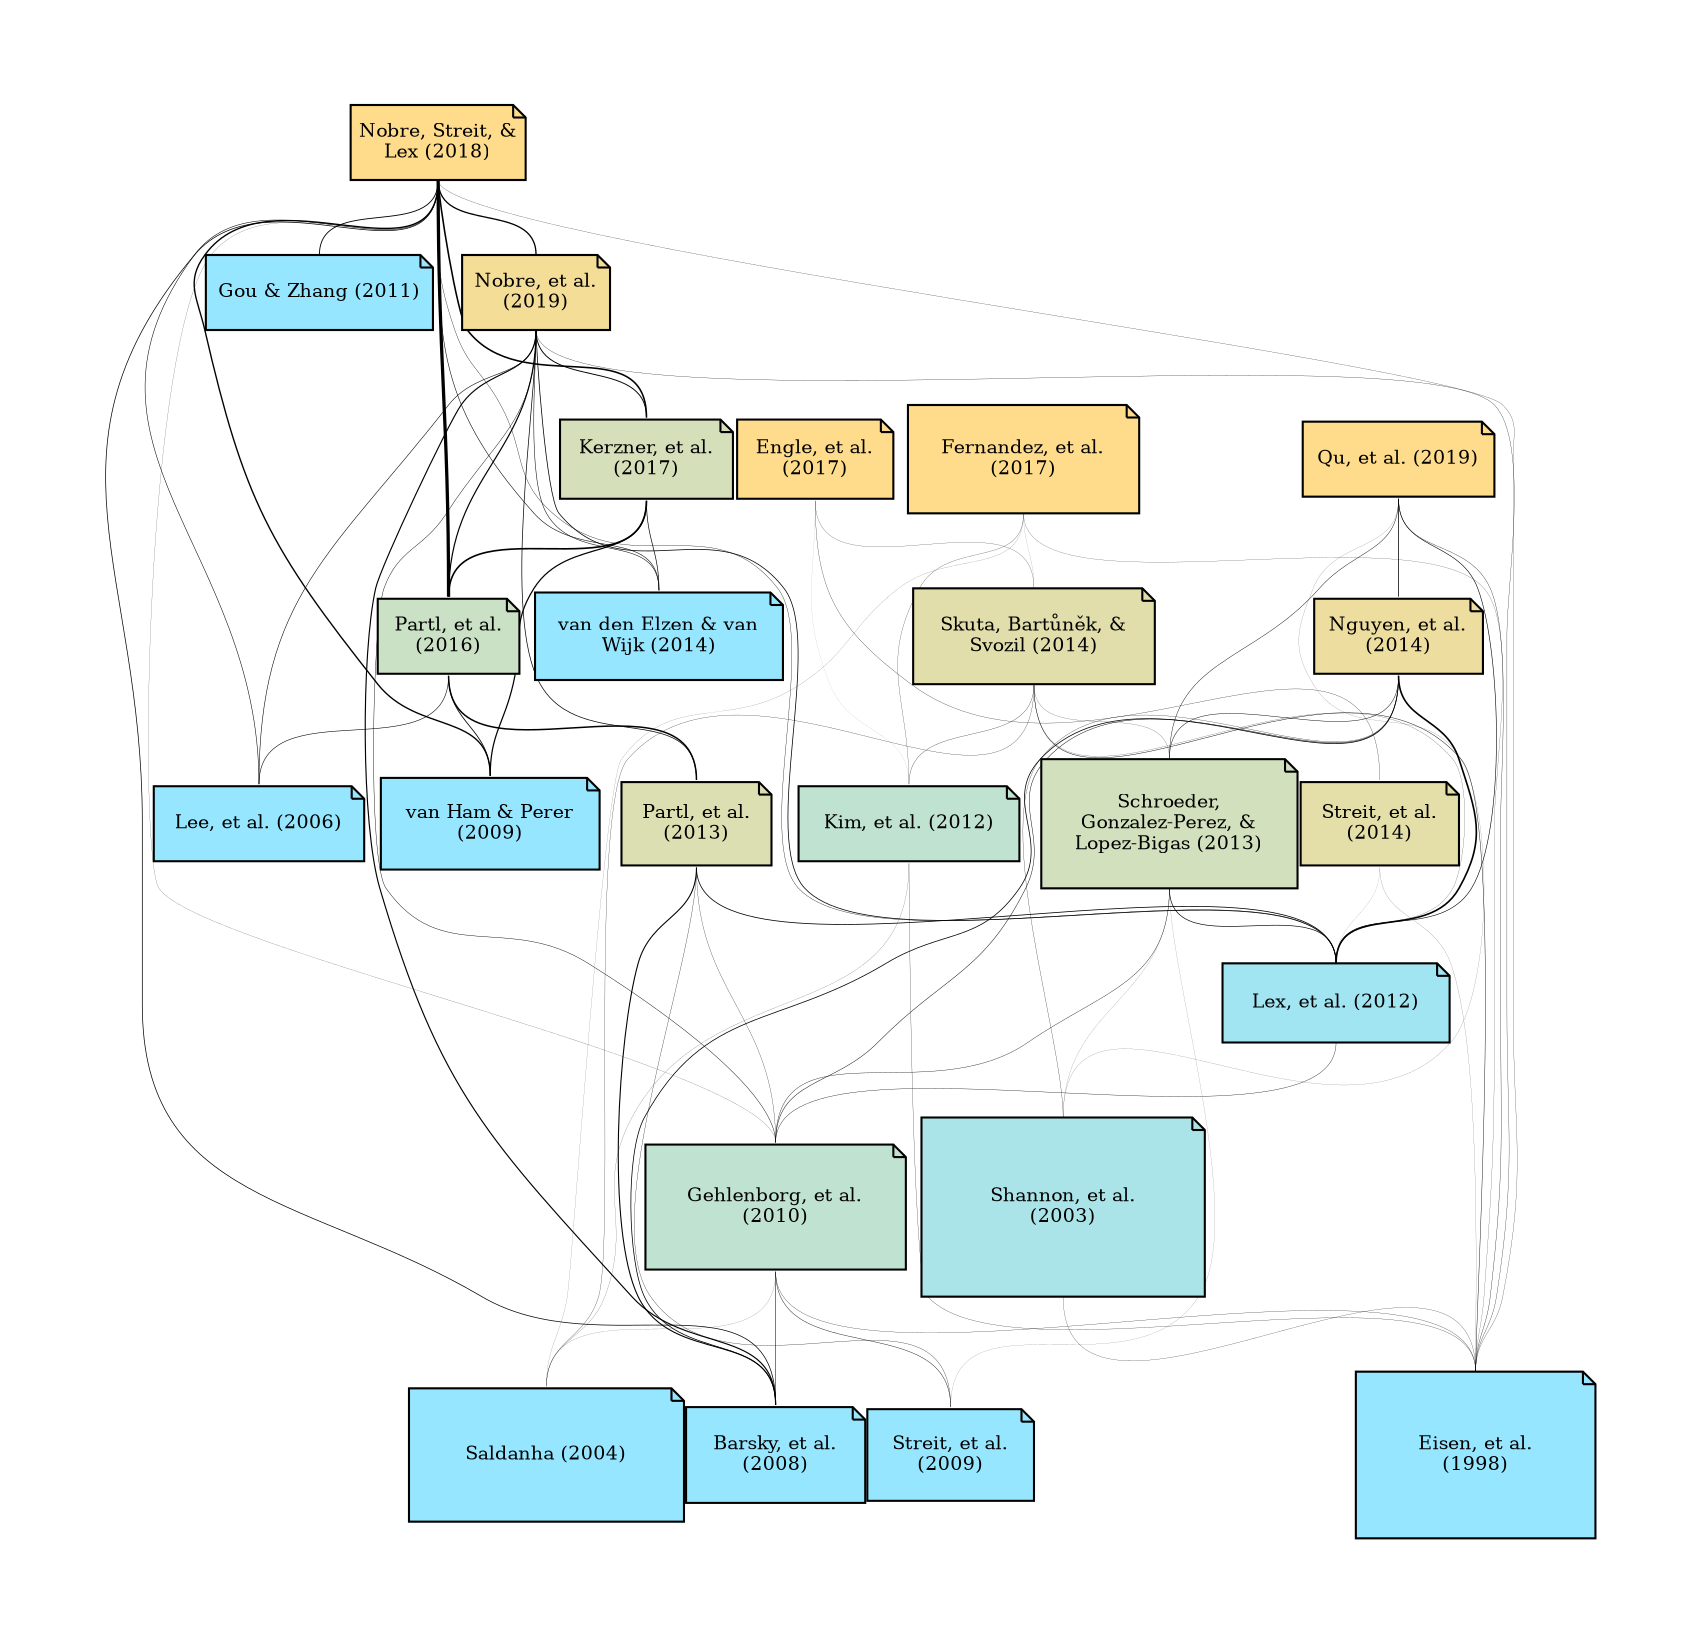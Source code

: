 digraph {

pad=0.7
layout=dot
rankdir=BT
ranksep=0.5
nodesep=0.0
splines=true
outputorder=edgesfirst

node [shape=note style=filled fontsize=9
      fillcolor=none target="_blank" ordering="in"]
edge [arrowhead=none]

14597658 [label="Shannon, et al.
(2003)" href="https://pubmed.ncbi.nlm.nih.gov/14597658/" tooltip="Title: Cytoscape: a software environment for integrated models of biomolecular interaction networks.
~
By: Shannon, Markiel, Ozier, Baliga, Wang, Ramage, Amin, Schwikowski, Ideker
Date: 2003 Nov
~
Abstract: Cytoscape is an open source software project for integrating biomolecular interaction networks with high-throughput expression data and other molecular states into a unified conceptual framework. Although applicable to any system of molecular components and interactions, Cytoscape is most powerful when used in conjunction with large databases of protein-protein, protein-DNA, and genetic interactions that are increasingly available for humans and model organisms. Cytoscape's software Core provides basic functionality to layout and query the network; to visually integrate the network with expression profiles, phenotypes, and other molecular states; and to link the network to databases of functional annotations. The Core is extensible through a straightforward plug-in architecture, allowing rapid development of additional computational analyses and features. Several case studies of Cytoscape plug-ins are surveyed, including a search for interaction pathways correlating with changes in gene expression, a study of protein complexes involved in cellular recovery to DNA damage, inference of a combined physical/functional interaction network for Halobacterium, and an interface to detailed stochastic/kinetic gene regulatory models.
~
PMID: 14597658
Journal: Genome research" fillcolor="#ABE4E8" margin=0.46116321117085995]
    15180930 [label="Saldanha (2004)" href="https://pubmed.ncbi.nlm.nih.gov/15180930/" tooltip="Title: Java Treeview--extensible visualization of microarray data.
~
By: Saldanha
Date: 2004 Nov 22
~
Abstract: Open source software encourages innovation by allowing users to extend the functionality of existing applications. Treeview is a popular application for the visualization of microarray data, but is closed-source and platform-specific, which limits both its current utility and suitability as a platform for further development. Java Treeview is an open-source, cross-platform rewrite that handles very large datasets well, and supports extensions to the file format that allow the results of additional analysis to be visualized and compared. The combination of a general file format and open source makes Java Treeview an attractive choice for solving a class of visualization problems. An applet version is also available that can be used on any website with no special server-side setup.
~
PMID: 15180930
Journal: Bioinformatics (Oxford, England)" fillcolor="#96E6FF" margin=0.3731979026831504]
    17073365 [label="Lee, et al. (2006)" href="https://pubmed.ncbi.nlm.nih.gov/17073365/" tooltip="Title: TreePlus: interactive exploration of networks with enhanced tree layouts.
~
By: Lee, Parr, Plaisant, Bederson, Veksler, Gray, Kotfila
Date: 2006 Nov-Dec
~
Abstract: Despite extensive research, it is still difficult to produce effective interactive layouts for large graphs. Dense layout and occlusion make food webs, ontologies, and social networks difficult to understand and interact with. We propose a new interactive Visual Analytics component called TreePlus that is based on a tree-style layout. TreePlus reveals the missing graph structure with visualization and interaction while maintaining good readability. To support exploration of the local structure of the graph and gathering of information from the extensive reading of labels, we use a guiding metaphor of 'Plant a seed and watch it grow.' It allows users to start with a node and expand the graph as needed, which complements the classic overview techniques that can be effective at (but often limited to) revealing clusters. We describe our design goals, describe the interface, and report on a controlled user study with 28 participants comparing TreePlus with a traditional graph interface for six tasks. In general, the advantage of TreePlus over the traditional interface increased as the density of the displayed data increased. Participants also reported higher levels of confidence in their answers with TreePlus and most of them preferred TreePlus.
~
PMID: 17073365
Journal: IEEE transactions on visualization and computer graphics" fillcolor="#96E6FF" margin=0.1345098040014257]
    18988971 [label="Barsky, et al.
(2008)" href="https://pubmed.ncbi.nlm.nih.gov/18988971/" tooltip="Title: Cerebral: visualizing multiple experimental conditions on a graph with biological context.
~
By: Barsky, Munzner, Gardy, Kincaid
Date: 2008 Nov-Dec
~
Abstract: Systems biologists use interaction graphs to model the behavior of biological systems at the molecular level. In an iterative process, such biologists observe the reactions of living cells under various experimental conditions, view the results in the context of the interaction graph, and then propose changes to the graph model. These graphs ser ve as a form of dynamic knowledge representation of the biological system being studied and evolve as new insight is gained from the experimental data. While numerous graph layout and drawing packages are available, these tools did not fully meet the needs of our immunologist collaborators. In this paper, we describe the data information display needs of these immunologists and translate them into design decisions. These decisions led us to create Cerebral, a system that uses a biologically guided graph layout and incorporates experimental data directly into the graph display. Small multiple views of different experimental conditions and a data-driven parallel coordinates view enable correlations between experimental conditions to be analyzed at the same time that the data is viewed in the graph context. This combination of coordinated views allows the biologist to view the data from many different perspectives simultaneously. To illustrate the typical analysis tasks performed, we analyze two datasets using Cerebral. Based on feedback from our collaborators we conclude that Cerebral is a valuable tool for analyzing experimental data in the context of an interaction graph model.
~
PMID: 18988971
Journal: IEEE transactions on visualization and computer graphics" fillcolor="#96E6FF" margin=0.1842422680822206]
    19620095 [label="Streit, et al.
(2009)" href="https://pubmed.ncbi.nlm.nih.gov/19620095/" tooltip="Title: Caleydo: connecting pathways and gene expression.
~
By: Streit, Lex, Kalkusch, Zatloukal, Schmalstieg
Date: 2009 Oct 15
~
Abstract: Understanding the relationships between pathways and the altered expression of their components in disease conditions can be addressed in a visual data analysis process. Caleydo uses novel visualization techniques to support life science experts in their analysis of gene expression data in the context of pathways and functions of individual genes. Pathways and gene expression visualizations are placed in a 3D scene where selected entities (i.e. genes) are visually connected. This allows Caleydo to seamlessly integrate interactive gene expression visualization with cross-database pathway exploration.
~
PMID: 19620095
Journal: Bioinformatics (Oxford, England)" fillcolor="#96E6FF" margin=0.16461280356782382]
    19834159 [label="van Ham & Perer
(2009)" href="https://pubmed.ncbi.nlm.nih.gov/19834159/" tooltip="Title: 'Search, show context, expand on demand': supporting large graph exploration with degree-of-interest.
~
By: van Ham, Perer
Date: 2009 Nov-Dec
~
Abstract: A common goal in graph visualization research is the design of novel techniques for displaying an overview of an entire graph. However, there are many situations where such an overview is not relevant or practical for users, as analyzing the global structure may not be related to the main task of the users that have semi-specific information needs. Furthermore, users accessing large graph databases through an online connection or users running on less powerful (mobile) hardware simply do not have the resources needed to compute these overviews. In this paper, we advocate an interaction model that allows users to remotely browse the immediate context graph around a specific node of interest. We show how Furnas' original degree of interest function can be adapted from trees to graphs and how we can use this metric to extract useful contextual subgraphs, control the complexity of the generated visualization and direct users to interesting datapoints in the context. We demonstrate the effectiveness of our approach with an exploration of a dense online database containing over 3 million legal citations.
~
PMID: 19834159
Journal: IEEE transactions on visualization and computer graphics" fillcolor="#96E6FF" margin=0.16760912590556815]
    20195258 [label="Gehlenborg, et al.
(2010)" href="https://pubmed.ncbi.nlm.nih.gov/20195258/" tooltip="Title: Visualization of omics data for systems biology.
~
By: Gehlenborg, O'Donoghue, Baliga, Goesmann, Hibbs, Kitano, Kohlbacher, Neuweger, Schneider, Tenenbaum, Gavin
Date: 2010 Mar
~
Abstract: High-throughput studies of biological systems are rapidly accumulating a wealth of 'omics'-scale data. Visualization is a key aspect of both the analysis and understanding of these data, and users now have many visualization methods and tools to choose from. The challenge is to create clear, meaningful and integrated visualizations that give biological insight, without being overwhelmed by the intrinsic complexity of the data. In this review, we discuss how visualization tools are being used to help interpret protein interaction, gene expression and metabolic profile data, and we highlight emerging new directions.
~
PMID: 20195258
Journal: Nature methods" fillcolor="#C0E2D1" margin=0.2771841606536499]
    22034366 [label="Gou & Zhang (2011)" href="https://pubmed.ncbi.nlm.nih.gov/22034366/" tooltip="Title: TreeNetViz: revealing patterns of networks over tree structures.
~
By: Gou, Zhang
Date: 2011 Dec
~
Abstract: Network data often contain important attributes from various dimensions such as social affiliations and areas of expertise in a social network. If such attributes exhibit a tree structure, visualizing a compound graph consisting of tree and network structures becomes complicated. How to visually reveal patterns of a network over a tree has not been fully studied. In this paper, we propose a compound graph model, TreeNet, to support visualization and analysis of a network at multiple levels of aggregation over a tree. We also present a visualization design, TreeNetViz, to offer the multiscale and cross-scale exploration and interaction of a TreeNet graph. TreeNetViz uses a Radial, Space-Filling (RSF) visualization to represent the tree structure, a circle layout with novel optimization to show aggregated networks derived from TreeNet, and an edge bundling technique to reduce visual complexity. Our circular layout algorithm reduces both total edge-crossings and edge length and also considers hierarchical structure constraints and edge weight in a TreeNet graph. These experiments illustrate that the algorithm can reduce visual cluttering in TreeNet graphs. Our case study also shows that TreeNetViz has the potential to support the analysis of a compound graph by revealing multiscale and cross-scale network patterns.
~
PMID: 22034366
Journal: IEEE transactions on visualization and computer graphics" fillcolor="#96E6FF" margin=0.08010299956639813]
    23346040 [label="Kim, et al. (2012)" href="https://pubmed.ncbi.nlm.nih.gov/23346040/" tooltip="Title: QCanvas: An Advanced Tool for Data Clustering and Visualization of Genomics Data.
~
By: Kim, Park, He, Lee, Yoon
Date: 2012 Dec
~
Abstract: We developed a user-friendly, interactive program to simultaneously cluster and visualize omics data, such as DNA and protein array profiles. This program provides diverse algorithms for the hierarchical clustering of two-dimensional data. The clustering results can be interactively visualized and optimized on a heatmap. The present tool does not require any prior knowledge of scripting languages to carry out the data clustering and visualization. Furthermore, the heatmaps allow the selective display of data points satisfying user-defined criteria. For example, a clustered heatmap of experimental values can be differentially visualized based on statistical values, such as p-values. Including diverse menu-based display options, QCanvas provides a convenient graphical user interface for pattern analysis and visualization with high-quality graphics.
~
PMID: 23346040
Journal: Genomics & informatics" fillcolor="#C0E2D1" margin=0.1730448921378274]
    23363777 [label="Schroeder,
Gonzalez-Perez, &
Lopez-Bigas (2013)" href="https://pubmed.ncbi.nlm.nih.gov/23363777/" tooltip="Title: Visualizing multidimensional cancer genomics data.
~
By: Schroeder, Gonzalez-Perez, Lopez-Bigas
Date: 2013
~
Abstract: Cancer genomics projects employ high-throughput technologies to identify the complete catalog of somatic alterations that characterize the genome, transcriptome and epigenome of cohorts of tumor samples. Examples include projects carried out by the International Cancer Genome Consortium (ICGC) and The Cancer Genome Atlas (TCGA). A crucial step in the extraction of knowledge from the data is the exploration by experts of the different alterations, as well as the multiple relationships between them. To that end, the use of intuitive visualization tools that can integrate different types of alterations with clinical data is essential to the field of cancer genomics. Here, we review effective and common visualization techniques for exploring oncogenomics data and discuss a selection of tools that allow researchers to effectively visualize multidimensional oncogenomics datasets. The review covers visualization methods employed by tools such as Circos, Gitools, the Integrative Genomics Viewer, Cytoscape, Savant Genome Browser, StratomeX and platforms such as cBio Cancer Genomics Portal, IntOGen, the UCSC Cancer Genomics Browser, the Regulome Explorer and the Cancer Genome Workbench.
~
PMID: 23363777
Journal: Genome medicine" fillcolor="#D2E0BD" margin=0.21989700043360189]
    24564375 [label="Partl, et al.
(2013)" href="https://pubmed.ncbi.nlm.nih.gov/24564375/" tooltip="Title: enRoute: dynamic path extraction from biological pathway maps for exploring heterogeneous experimental datasets.
~
By: Partl, Lex, Streit, Kalkofen, Kashofer, Schmalstieg
Date: 2013
~
Abstract: Jointly analyzing biological pathway maps and experimental data is critical for understanding how biological processes work in different conditions and why different samples exhibit certain characteristics. This joint analysis, however, poses a significant challenge for visualization. Current techniques are either well suited to visualize large amounts of pathway node attributes, or to represent the topology of the pathway well, but do not accomplish both at the same time. To address this we introduce enRoute, a technique that enables analysts to specify a path of interest in a pathway, extract this path into a separate, linked view, and show detailed experimental data associated with the nodes of this extracted path right next to it. This juxtaposition of the extracted path and the experimental data allows analysts to simultaneously investigate large amounts of potentially heterogeneous data, thereby solving the problem of joint analysis of topology and node attributes. As this approach does not modify the layout of pathway maps, it is compatible with arbitrary graph layouts, including those of hand-crafted, image-based pathway maps. We demonstrate the technique in context of pathways from the KEGG and the Wikipathways databases. We apply experimental data from two public databases, the Cancer Cell Line Encyclopedia (CCLE) and The Cancer Genome Atlas (TCGA) that both contain a wide variety of genomic datasets for a large number of samples. In addition, we make use of a smaller dataset of hepatocellular carcinoma and common xenograft models. To verify the utility of enRoute, domain experts conducted two case studies where they explore data from the CCLE and the hepatocellular carcinoma datasets in the context of relevant pathways.
~
PMID: 24564375
Journal: BMC bioinformatics" fillcolor="#DCDFB2" margin=0.1454242509439325]
    24748858 [label="Nguyen, et al.
(2014)" href="https://pubmed.ncbi.nlm.nih.gov/24748858/" tooltip="Title: Interactive Visualization for Patient-to-Patient Comparison.
~
By: Nguyen, Nelmes, Huang, Simoff, Catchpoole
Date: 2014 Mar
~
Abstract: A visual analysis approach and the developed supporting technology provide a comprehensive solution for analyzing large and complex integrated genomic and biomedical data. This paper presents a methodology that is implemented as an interactive visual analysis technology for extracting knowledge from complex genetic and clinical data and then visualizing it in a meaningful and interpretable way. By synergizing the domain knowledge into development and analysis processes, we have developed a comprehensive tool that supports a seamless patient-to-patient analysis, from an overview of the patient population in the similarity space to the detailed views of genes. The system consists of multiple components enabling the complete analysis process, including data mining, interactive visualization, analytical views, and gene comparison. We demonstrate our approach with medical scientists on a case study of childhood cancer patients on how they use the tool to confirm existing hypotheses and to discover new scientific insights.
~
PMID: 24748858
Journal: Genomics & informatics" fillcolor="#EDDD9F" margin=0.09771212547196625]
    25078951 [label="Streit, et al.
(2014)" href="https://pubmed.ncbi.nlm.nih.gov/25078951/" tooltip="Title: Furby: fuzzy force-directed bicluster visualization.
~
By: Streit, Gratzl, Gillhofer, Mayr, Mitterecker, Hochreiter
Date: 2014
~
Abstract: Cluster analysis is widely used to discover patterns in multi-dimensional data. Clustered heatmaps are the standard technique for visualizing one-way and two-way clustering results. In clustered heatmaps, rows and/or columns are reordered, resulting in a representation that shows the clusters as contiguous blocks. However, for biclustering results, where clusters can overlap, it is not possible to reorder the matrix in this way without duplicating rows and/or columns.
~
PMID: 25078951
Journal: BMC bioinformatics" fillcolor="#E4DEA8" margin=0.1345098040014257]
    25264459 [label="Skuta, Bartůněk, &
Svozil (2014)" href="https://pubmed.ncbi.nlm.nih.gov/25264459/" tooltip="Title: InCHlib - interactive cluster heatmap for web applications.
~
By: Skuta, Bartůněk, Svozil
Date: 2014 Dec
~
Abstract: Hierarchical clustering is an exploratory data analysis method that reveals the groups (clusters) of similar objects. The result of the hierarchical clustering is a tree structure called dendrogram that shows the arrangement of individual clusters. To investigate the row/column hierarchical cluster structure of a data matrix, a visualization tool called 'cluster heatmap' is commonly employed. In the cluster heatmap, the data matrix is displayed as a heatmap, a 2-dimensional array in which the colour of each element corresponds to its value. The rows/columns of the matrix are ordered such that similar rows/columns are near each other. The ordering is given by the dendrogram which is displayed on the side of the heatmap.
~
PMID: 25264459
Journal: Journal of cheminformatics" fillcolor="#E1DEAC" margin=0.18010299956639814]
    26356945 [label="van den Elzen & van
Wijk (2014)" href="https://pubmed.ncbi.nlm.nih.gov/26356945/" tooltip="Title: Multivariate Network Exploration and Presentation: From Detail to Overview via Selections and Aggregations.
~
By: van den Elzen, van Wijk
Date: 2014 Dec
~
Abstract: Network data is ubiquitous; e-mail traffic between persons, telecommunication, transport and financial networks are some examples. Often these networks are large and multivariate, besides the topological structure of the network, multivariate data on the nodes and links is available. Currently, exploration and analysis methods are focused on a single aspect; the network topology or the multivariate data. In addition, tools and techniques are highly domain specific and require expert knowledge. We focus on the non-expert user and propose a novel solution for multivariate network exploration and analysis that tightly couples structural and multivariate analysis. In short, we go from Detail to Overview via Selections and Aggregations (DOSA): users are enabled to gain insights through the creation of selections of interest (manually or automatically), and producing high-level, infographic-style overviews simultaneously. Finally, we present example explorations on real-world datasets that demonstrate the effectiveness of our method for the exploration and understanding of multivariate networks where presentation of findings comes for free.
~
PMID: 26356945
Journal: IEEE transactions on visualization and computer graphics" fillcolor="#96E6FF" margin=0.15000000000000002]
    27942089 [label="Lex, et al. (2012)" href="https://pubmed.ncbi.nlm.nih.gov/27942089/" tooltip="Title: StratomeX: Visual Analysis of Large-Scale Heterogeneous Genomics Data for Cancer Subtype Characterization.
~
By: Lex, Streit, Schulz, Partl, Schmalstieg, Park, Gehlenborg
Date: 2012 Jun
~
Abstract: Identification and characterization of cancer subtypes are important areas of research that are based on the integrated analysis of multiple heterogeneous genomics datasets. Since there are no tools supporting this process, much of this work is done using ad-hoc scripts and static plots, which is inefficient and limits visual exploration of the data. To address this, we have developed StratomeX, an integrative visualization tool that allows investigators to explore the relationships of candidate subtypes across multiple genomic data types such as gene expression, DNA methylation, or copy number data. StratomeX represents datasets as columns and subtypes as bricks in these columns. Ribbons between the columns connect bricks to show subtype relationships across datasets. Drill-down features enable detailed exploration. StratomeX provides insights into the functional and clinical implications of candidate subtypes by employing small multiples, which allow investigators to assess the effect of subtypes on molecular pathways or outcomes such as patient survival. As the configuration of viewing parameters in such a multi-dataset, multi-view scenario is complex, we propose a meta visualization and configuration interface for dataset dependencies and data-view relationships. StratomeX is developed in close collaboration with domain experts. We describe case studies that illustrate how investigators used the tool to explore subtypes in large datasets and demonstrate how they efficiently replicated findings from the literature and gained new insights into the data.
~
PMID: 27942089
Journal: Computer graphics forum : journal of the European Association for Computer Graphics" fillcolor="#A1E4F2" margin=0.19771212547196626]
    27942090 [label="Partl, et al.
(2016)" href="https://pubmed.ncbi.nlm.nih.gov/27942090/" tooltip="Title: Pathfinder: Visual Analysis of Paths in Graphs.
~
By: Partl, Gratzl, Streit, Wassermann, Pfister, Schmalstieg, Lex
Date: 2016 Jun
~
Abstract: The analysis of paths in graphs is highly relevant in many domains. Typically, path-related tasks are performed in node-link layouts. Unfortunately, graph layouts often do not scale to the size of many real world networks. Also, many networks are multivariate, i.e., contain rich attribute sets associated with the nodes and edges. These attributes are often critical in judging paths, but directly visualizing attributes in a graph layout exacerbates the scalability problem. In this paper, we present visual analysis solutions dedicated to path-related tasks in large and highly multivariate graphs. We show that by focusing on paths, we can address the scalability problem of multivariate graph visualization, equipping analysts with a powerful tool to explore large graphs. We introduce Pathfinder (Figure 1), a technique that provides visual methods to query paths, while considering various constraints. The resulting set of paths is visualized in both a ranked list and as a node-link diagram. For the paths in the list, we display rich attribute data associated with nodes and edges, and the node-link diagram provides topological context. The paths can be ranked based on topological properties, such as path length or average node degree, and scores derived from attribute data. Pathfinder is designed to scale to graphs with tens of thousands of nodes and edges by employing strategies such as incremental query results. We demonstrate Pathfinder's fitness for use in scenarios with data from a coauthor network and biological pathways.
~
PMID: 27942090
Journal: Computer graphics forum : journal of the European Association for Computer Graphics" fillcolor="#CAE1C5" margin=0.11020599913279625]
    28251868 [label="Engle, et al.
(2017)" href="https://pubmed.ncbi.nlm.nih.gov/28251868/" tooltip="Title: Unboxing cluster heatmaps.
~
By: Engle, Whalen, Joshi, Pollard
Date: 2017 Feb 15
~
Abstract: Cluster heatmaps are commonly used in biology and related fields to reveal hierarchical clusters in data matrices. This visualization technique has high data density and reveal clusters better than unordered heatmaps alone. However, cluster heatmaps have known issues making them both time consuming to use and prone to error. We hypothesize that visualization techniques without the rigid grid constraint of cluster heatmaps will perform better at clustering-related tasks.
~
PMID: 28251868
Journal: BMC bioinformatics" fillcolor="#FFDC8C" margin=0.12781512503836437]
    28994825 [label="Fernandez, et al.
(2017)" href="https://pubmed.ncbi.nlm.nih.gov/28994825/" tooltip="Title: Clustergrammer, a web-based heatmap visualization and analysis tool for high-dimensional biological data.
~
By: Fernandez, Gundersen, Rahman, Grimes, Rikova, Hornbeck, Ma'ayan
Date: 2017 10 10
~
Abstract: Most tools developed to visualize hierarchically clustered heatmaps generate static images. Clustergrammer is a web-based visualization tool with interactive features such as: zooming, panning, filtering, reordering, sharing, performing enrichment analysis, and providing dynamic gene annotations. Clustergrammer can be used to generate shareable interactive visualizations by uploading a data table to a web-site, or by embedding Clustergrammer in Jupyter Notebooks. The Clustergrammer core libraries can also be used as a toolkit by developers to generate visualizations within their own applications. Clustergrammer is demonstrated using gene expression data from the cancer cell line encyclopedia (CCLE), original post-translational modification data collected from lung cancer cells lines by a mass spectrometry approach, and original cytometry by time of flight (CyTOF) single-cell proteomics data from blood. Clustergrammer enables producing interactive web based visualizations for the analysis of diverse biological data.
~
PMID: 28994825
Journal: Scientific data" fillcolor="#FFDC8C" margin=0.22242758696007892]
    29479126 [label="Kerzner, et al.
(2017)" href="https://pubmed.ncbi.nlm.nih.gov/29479126/" tooltip="Title: Graffinity: Visualizing Connectivity in Large Graphs.
~
By: Kerzner, Lex, Sigulinsky, Umess, Jones, Marc, Meyer
Date: 2017 Jun
~
Abstract: Multivariate graphs are prolific across many fields, including transportation and neuroscience. A key task in graph analysis is the exploration of connectivity, to, for example, analyze how signals flow through neurons, or to explore how well different cities are connected by flights. While standard node-link diagrams are helpful in judging connectivity, they do not scale to large networks. Adjacency matrices also do not scale to large networks and are only suitable to judge connectivity of adjacent nodes. A key approach to realize scalable graph visualization are queries: instead of displaying the whole network, only a relevant subset is shown. Query-based techniques for analyzing connectivity in graphs, however, can also easily suffer from cluttering if the query result is big enough. To remedy this, we introduce techniques that provide an overview of the connectivity and reveal details on demand. We have two main contributions: (1) two novel visualization techniques that work in concert for summarizing graph connectivity; and (2) Graffinity, an open-source implementation of these visualizations supplemented by detail views to enable a complete analysis workflow. Graffinity was designed in a close collaboration with neuroscientists and is optimized for connectomics data analysis, yet the technique is applicable across domains. We validate the connectivity overview and our open-source tool with illustrative examples using flight and connectomics data.
~
PMID: 29479126
Journal: Computer graphics forum : journal of the European Association for Computer Graphics" fillcolor="#D5E0BA" margin=0.1198970004336019]
    29993603 [label="Nobre, et al.
(2019)" href="https://pubmed.ncbi.nlm.nih.gov/29993603/" tooltip="Title: Lineage: Visualizing Multivariate Clinical Data in Genealogy Graphs.
~
By: Nobre, Gehlenborg, Coon, Lex
Date: 2019 03
~
Abstract: The majority of diseases that are a significant challenge for public and individual heath are caused by a combination of hereditary and environmental factors. In this paper we introduce Lineage, a novel visual analysis tool designed to support domain experts who study such multifactorial diseases in the context of genealogies. Incorporating familial relationships between cases with other data can provide insights into shared genomic variants and shared environmental exposures that may be implicated in such diseases. We introduce a data and task abstraction, and argue that the problem of analyzing such diseases based on genealogical, clinical, and genetic data can be mapped to a multivariate graph visualization problem. The main contribution of our design study is a novel visual representation for tree-like, multivariate graphs, which we apply to genealogies and clinical data about the individuals in these families. We introduce data-driven aggregation methods to scale to multiple families. By designing the genealogy graph layout to align with a tabular view, we are able to incorporate extensive, multivariate attributes in the analysis of the genealogy without cluttering the graph. We validate our designs by conducting case studies with our domain collaborators.
~
PMID: 29993603
Journal: IEEE transactions on visualization and computer graphics" fillcolor="#F4DD97" margin=0.08010299956639813]
    30188828 [label="Nobre, Streit, &
Lex (2018)" href="https://pubmed.ncbi.nlm.nih.gov/30188828/" tooltip="Title: Juniper: A Tree+ Table Approach to Multivariate Graph Visualization.
~
By: Nobre, Streit, Lex
Date: 2018 Sep 03
~
Abstract: Analyzing large, multivariate graphs is an important problem in many domains, yet such graphs are challenging to visualize. In this paper, we introduce a novel, scalable, tree+table multivariate graph visualization technique, which makes many tasks related to multivariate graph analysis easier to achieve. The core principle we follow is to selectively query for nodes or subgraphs of interest and visualize these subgraphs as a spanning tree of the graph. The tree is laid out linearly, which enables us to juxtapose the nodes with a table visualization where diverse attributes can be shown. We also use this table as an adjacency matrix, so that the resulting technique is a hybrid node-link/adjacency matrix technique. We implement this concept in Juniper and complement it with a set of interaction techniques that enable analysts to dynamically grow, restructure, and aggregate the tree, as well as change the layout or show paths between nodes. We demonstrate the utility of our tool in usage scenarios for different multivariate networks: a bipartite network of scholars, papers, and citation metrics and a multitype network of story characters, places, books, etc.
~
PMID: 30188828
Journal: IEEE transactions on visualization and computer graphics" fillcolor="#FFDC8C" margin=0.05]
    30890859 [label="Qu, et al. (2019)" href="https://pubmed.ncbi.nlm.nih.gov/30890859/" tooltip="Title: Visual Analytics of Genomic and Cancer Data: A Systematic Review.
~
By: Qu, Lau, Nguyen, Zhou, Catchpoole
Date: 2019
~
Abstract: Visual analytics and visualisation can leverage the human perceptual system to interpret and uncover hidden patterns in big data. The advent of next-generation sequencing technologies has allowed the rapid production of massive amounts of genomic data and created a corresponding need for new tools and methods for visualising and interpreting these data. Visualising genomic data requires not only simply plotting of data but should also offer a decision or a choice about what the message should be conveyed in the particular plot; which methodologies should be used to represent the results must provide an easy, clear, and accurate way to the clinicians, experts, or researchers to interact with the data. Genomic data visual analytics is rapidly evolving in parallel with advances in high-throughput technologies such as artificial intelligence (AI) and virtual reality (VR). Personalised medicine requires new genomic visualisation tools, which can efficiently extract knowledge from the genomic data and speed up expert decisions about the best treatment of individual patient's needs. However, meaningful visual analytics of such large genomic data remains a serious challenge. This article provides a comprehensive systematic review and discussion on the tools, methods, and trends for visual analytics of cancer-related genomic data. We reviewed methods for genomic data visualisation including traditional approaches such as scatter plots, heatmaps, coordinates, and networks, as well as emerging technologies using AI and VR. We also demonstrate the development of genomic data visualisation tools over time and analyse the evolution of visualising genomic data.
~
PMID: 30890859
Journal: Cancer informatics" fillcolor="#FFDC8C" margin=0.09771212547196625]
    9843981 [label="Eisen, et al.
(1998)" href="https://pubmed.ncbi.nlm.nih.gov/9843981/" tooltip="Title: Cluster analysis and display of genome-wide expression patterns.
~
By: Eisen, Spellman, Brown, Botstein
Date: 1998 Dec 08
~
Abstract: A system of cluster analysis for genome-wide expression data from DNA microarray hybridization is described that uses standard statistical algorithms to arrange genes according to similarity in pattern of gene expression. The output is displayed graphically, conveying the clustering and the underlying expression data simultaneously in a form intuitive for biologists. We have found in the budding yeast Saccharomyces cerevisiae that clustering gene expression data groups together efficiently genes of known similar function, and we find a similar tendency in human data. Thus patterns seen in genome-wide expression experiments can be interpreted as indications of the status of cellular processes. Also, coexpression of genes of known function with poorly characterized or novel genes may provide a simple means of gaining leads to the functions of many genes for which information is not available currently.
~
PMID: 9843981
Journal: Proceedings of the National Academy of Sciences of the United States of America" fillcolor="#96E6FF" margin=0.4231346975545955]

14597658:n->23363777:s [penwidth=0.052405]
    14597658:n->24748858:s [penwidth=0.123376]
    14597658:n->28251868:s [penwidth=0.005656]
    14597658:n->30890859:s [penwidth=0.057638]
    15180930:n->20195258:s [penwidth=0.057921]
    15180930:n->23346040:s [penwidth=0.070284]
    15180930:n->25264459:s [penwidth=0.116332]
    15180930:n->28251868:s [penwidth=0.004741]
    15180930:n->28994825:s [penwidth=0.054305]
    17073365:n->27942090:s [penwidth=0.269642]
    17073365:n->29993603:s [penwidth=0.267400]
    17073365:n->30188828:s [penwidth=0.256695]
    18988971:n->20195258:s [penwidth=0.247563]
    18988971:n->24564375:s [penwidth=0.519959]
    18988971:n->24748858:s [penwidth=0.369061]
    18988971:n->29993603:s [penwidth=0.551682]
    18988971:n->30188828:s [penwidth=0.347050]
    19620095:n->20195258:s [penwidth=0.194716]
    19620095:n->23363777:s [penwidth=0.050170]
    19620095:n->24564375:s [penwidth=0.138264]
    19620095:n->25078951:s [penwidth=0.015266]
    19620095:n->28251868:s [penwidth=0.019791]
    19834159:n->27942090:s [penwidth=0.396483]
    19834159:n->29479126:s [penwidth=0.590976]
    19834159:n->30188828:s [penwidth=0.660381]
    20195258:n->23363777:s [penwidth=0.170152]
    20195258:n->24564375:s [penwidth=0.122978]
    20195258:n->24748858:s [penwidth=0.220513]
    20195258:n->27942089:s [penwidth=0.166138]
    20195258:n->29993603:s [penwidth=0.204800]
    20195258:n->30188828:s [penwidth=0.074725]
    22034366:n->30188828:s [penwidth=0.427496]
    23346040:n->25264459:s [penwidth=0.127763]
    23346040:n->28251868:s [penwidth=0.025535]
    23346040:n->28994825:s [penwidth=0.102335]
    23363777:n->24748858:s [penwidth=0.218657]
    23363777:n->25264459:s [penwidth=0.086017]
    23363777:n->30890859:s [penwidth=0.203335]
    24564375:n->27942090:s [penwidth=0.719431]
    24564375:n->29993603:s [penwidth=0.343511]
    24748858:n->30890859:s [penwidth=0.366822]
    25078951:n->28251868:s [penwidth=0.125798]
    25264459:n->28251868:s [penwidth=0.094063]
    25264459:n->28994825:s [penwidth=0.040954]
    26356945:n->29479126:s [penwidth=0.319655]
    26356945:n->29993603:s [penwidth=0.247841]
    26356945:n->30188828:s [penwidth=0.268000]
    27942089:n->23363777:s [penwidth=0.314520]
    27942089:n->24564375:s [penwidth=0.376156]
    27942089:n->24748858:s [penwidth=0.793766]
    27942089:n->25078951:s [penwidth=0.038949]
    27942089:n->25264459:s [penwidth=0.085684]
    27942089:n->29993603:s [penwidth=0.365178]
    27942089:n->30188828:s [penwidth=0.162799]
    27942089:n->30890859:s [penwidth=0.283468]
    27942090:n->29479126:s [penwidth=0.791429]
    27942090:n->29993603:s [penwidth=0.572629]
    27942090:n->30188828:s [penwidth=1.571551]
    29479126:n->29993603:s [penwidth=0.458001]
    29479126:n->30188828:s [penwidth=0.758330]
    29993603:n->30188828:s [penwidth=0.632922]
    9843981:n->14597658:s [penwidth=0.103758]
    9843981:n->20195258:s [penwidth=0.121796]
    9843981:n->23346040:s [penwidth=0.116955]
    9843981:n->25078951:s [penwidth=0.061044]
    9843981:n->25264459:s [penwidth=0.207250]
    9843981:n->28994825:s [penwidth=0.084980]
    9843981:n->29993603:s [penwidth=0.132399]
    9843981:n->30188828:s [penwidth=0.105713]
    9843981:n->30890859:s [penwidth=0.151043]

}

